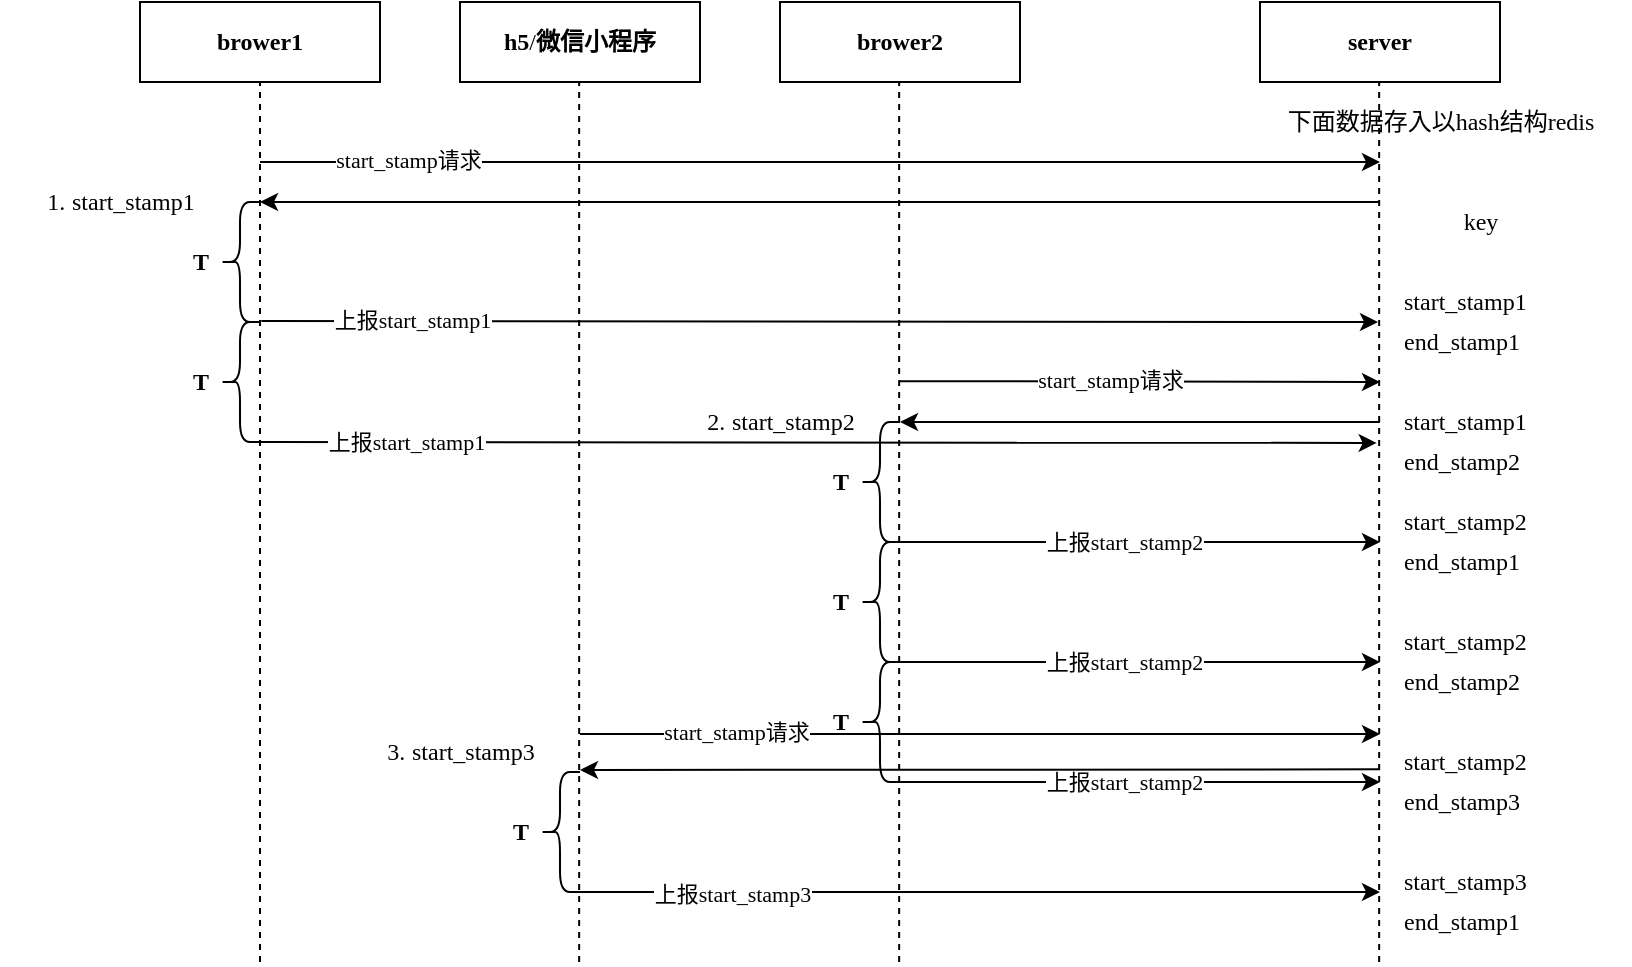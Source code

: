 <mxfile version="15.3.7" type="github">
  <diagram id="05CP4tNvnR-BLm0faDf4" name="Page-1">
    <mxGraphModel dx="1185" dy="660" grid="1" gridSize="10" guides="1" tooltips="1" connect="1" arrows="1" fold="1" page="1" pageScale="1" pageWidth="827" pageHeight="1169" math="0" shadow="0">
      <root>
        <mxCell id="0" />
        <mxCell id="1" parent="0" />
        <mxCell id="8iDffAJudvt3Z1gJP0nf-2" value="&lt;b&gt;&lt;font face=&quot;Lucida Console&quot;&gt;brower1&lt;/font&gt;&lt;/b&gt;" style="rounded=0;whiteSpace=wrap;html=1;" vertex="1" parent="1">
          <mxGeometry x="80" y="200" width="120" height="40" as="geometry" />
        </mxCell>
        <mxCell id="8iDffAJudvt3Z1gJP0nf-3" value="&lt;font face=&quot;Lucida Console&quot;&gt;&lt;b&gt;h5&lt;/b&gt;/&lt;b&gt;微信小程序&lt;/b&gt;&lt;/font&gt;" style="rounded=0;whiteSpace=wrap;html=1;" vertex="1" parent="1">
          <mxGeometry x="240" y="200" width="120" height="40" as="geometry" />
        </mxCell>
        <mxCell id="8iDffAJudvt3Z1gJP0nf-4" value="&lt;b&gt;&lt;font face=&quot;Lucida Console&quot;&gt;brower2&lt;/font&gt;&lt;/b&gt;" style="rounded=0;whiteSpace=wrap;html=1;" vertex="1" parent="1">
          <mxGeometry x="400" y="200" width="120" height="40" as="geometry" />
        </mxCell>
        <mxCell id="8iDffAJudvt3Z1gJP0nf-10" value="&lt;font face=&quot;Lucida Console&quot;&gt;&lt;b&gt;server&lt;/b&gt;&lt;/font&gt;" style="rounded=0;whiteSpace=wrap;html=1;" vertex="1" parent="1">
          <mxGeometry x="640" y="200" width="120" height="40" as="geometry" />
        </mxCell>
        <mxCell id="8iDffAJudvt3Z1gJP0nf-15" value="" style="endArrow=none;dashed=1;html=1;entryX=0.5;entryY=1;entryDx=0;entryDy=0;" edge="1" parent="1" target="8iDffAJudvt3Z1gJP0nf-2">
          <mxGeometry width="50" height="50" relative="1" as="geometry">
            <mxPoint x="140" y="680" as="sourcePoint" />
            <mxPoint x="180" y="300" as="targetPoint" />
          </mxGeometry>
        </mxCell>
        <mxCell id="8iDffAJudvt3Z1gJP0nf-16" value="" style="endArrow=none;dashed=1;html=1;entryX=0.5;entryY=1;entryDx=0;entryDy=0;" edge="1" parent="1">
          <mxGeometry width="50" height="50" relative="1" as="geometry">
            <mxPoint x="299.58" y="680" as="sourcePoint" />
            <mxPoint x="299.58" y="240" as="targetPoint" />
          </mxGeometry>
        </mxCell>
        <mxCell id="8iDffAJudvt3Z1gJP0nf-17" value="" style="endArrow=none;dashed=1;html=1;entryX=0.5;entryY=1;entryDx=0;entryDy=0;" edge="1" parent="1">
          <mxGeometry width="50" height="50" relative="1" as="geometry">
            <mxPoint x="459.58" y="680" as="sourcePoint" />
            <mxPoint x="459.58" y="240" as="targetPoint" />
          </mxGeometry>
        </mxCell>
        <mxCell id="8iDffAJudvt3Z1gJP0nf-18" value="" style="endArrow=none;dashed=1;html=1;entryX=0.5;entryY=1;entryDx=0;entryDy=0;" edge="1" parent="1">
          <mxGeometry width="50" height="50" relative="1" as="geometry">
            <mxPoint x="699.58" y="680" as="sourcePoint" />
            <mxPoint x="699.58" y="240" as="targetPoint" />
          </mxGeometry>
        </mxCell>
        <mxCell id="8iDffAJudvt3Z1gJP0nf-19" value="" style="endArrow=classic;html=1;" edge="1" parent="1">
          <mxGeometry width="50" height="50" relative="1" as="geometry">
            <mxPoint x="140" y="280" as="sourcePoint" />
            <mxPoint x="700" y="280" as="targetPoint" />
          </mxGeometry>
        </mxCell>
        <mxCell id="8iDffAJudvt3Z1gJP0nf-21" value="&lt;font face=&quot;Lucida Console&quot;&gt;start_stamp&lt;/font&gt;请求" style="edgeLabel;html=1;align=center;verticalAlign=middle;resizable=0;points=[];" vertex="1" connectable="0" parent="8iDffAJudvt3Z1gJP0nf-19">
          <mxGeometry x="-0.735" y="-2" relative="1" as="geometry">
            <mxPoint y="-3" as="offset" />
          </mxGeometry>
        </mxCell>
        <mxCell id="8iDffAJudvt3Z1gJP0nf-22" value="" style="endArrow=classic;html=1;" edge="1" parent="1">
          <mxGeometry width="50" height="50" relative="1" as="geometry">
            <mxPoint x="700" y="300" as="sourcePoint" />
            <mxPoint x="140" y="300" as="targetPoint" />
          </mxGeometry>
        </mxCell>
        <mxCell id="8iDffAJudvt3Z1gJP0nf-23" value="&lt;font face=&quot;Lucida Console&quot;&gt;1.&lt;/font&gt; &lt;font face=&quot;Lucida Console&quot;&gt;start_stamp1&lt;/font&gt;" style="text;html=1;align=center;verticalAlign=middle;resizable=0;points=[];autosize=1;strokeColor=none;fillColor=none;" vertex="1" parent="1">
          <mxGeometry x="10" y="290" width="120" height="20" as="geometry" />
        </mxCell>
        <mxCell id="8iDffAJudvt3Z1gJP0nf-26" value="" style="endArrow=classic;html=1;exitX=1.083;exitY=1.042;exitDx=0;exitDy=0;exitPerimeter=0;" edge="1" parent="1">
          <mxGeometry width="50" height="50" relative="1" as="geometry">
            <mxPoint x="140.66" y="359.52" as="sourcePoint" />
            <mxPoint x="699" y="360" as="targetPoint" />
          </mxGeometry>
        </mxCell>
        <mxCell id="8iDffAJudvt3Z1gJP0nf-27" value="上报&lt;font face=&quot;Lucida Console&quot;&gt;start_stamp1&lt;/font&gt;" style="edgeLabel;html=1;align=center;verticalAlign=middle;resizable=0;points=[];" vertex="1" connectable="0" parent="8iDffAJudvt3Z1gJP0nf-26">
          <mxGeometry x="-0.796" y="-2" relative="1" as="geometry">
            <mxPoint x="18" y="-3" as="offset" />
          </mxGeometry>
        </mxCell>
        <mxCell id="8iDffAJudvt3Z1gJP0nf-29" value="&lt;font face=&quot;Lucida Console&quot;&gt;key&lt;/font&gt;" style="text;html=1;align=center;verticalAlign=middle;resizable=0;points=[];autosize=1;strokeColor=none;fillColor=none;" vertex="1" parent="1">
          <mxGeometry x="730" y="300" width="40" height="20" as="geometry" />
        </mxCell>
        <mxCell id="8iDffAJudvt3Z1gJP0nf-32" value="" style="group" vertex="1" connectable="0" parent="1">
          <mxGeometry x="710" y="340" width="100" height="40" as="geometry" />
        </mxCell>
        <mxCell id="8iDffAJudvt3Z1gJP0nf-28" value="&lt;div align=&quot;left&quot;&gt;&lt;font face=&quot;Lucida Console&quot;&gt;start_stamp1&lt;/font&gt;&lt;/div&gt;" style="text;html=1;align=left;verticalAlign=middle;resizable=0;points=[];autosize=1;strokeColor=none;fillColor=none;" vertex="1" parent="8iDffAJudvt3Z1gJP0nf-32">
          <mxGeometry width="100" height="20" as="geometry" />
        </mxCell>
        <mxCell id="8iDffAJudvt3Z1gJP0nf-30" value="&lt;div align=&quot;left&quot;&gt;&lt;font face=&quot;Lucida Console&quot;&gt;end_stamp1&lt;/font&gt;&lt;/div&gt;" style="text;html=1;align=left;verticalAlign=middle;resizable=0;points=[];autosize=1;strokeColor=none;fillColor=none;" vertex="1" parent="8iDffAJudvt3Z1gJP0nf-32">
          <mxGeometry y="20" width="90" height="20" as="geometry" />
        </mxCell>
        <mxCell id="8iDffAJudvt3Z1gJP0nf-33" value="" style="group" vertex="1" connectable="0" parent="1">
          <mxGeometry x="100" y="300" width="40" height="60" as="geometry" />
        </mxCell>
        <mxCell id="8iDffAJudvt3Z1gJP0nf-24" value="" style="shape=curlyBracket;whiteSpace=wrap;html=1;rounded=1;" vertex="1" parent="8iDffAJudvt3Z1gJP0nf-33">
          <mxGeometry x="20" width="20" height="60" as="geometry" />
        </mxCell>
        <mxCell id="8iDffAJudvt3Z1gJP0nf-25" value="&lt;font face=&quot;Lucida Console&quot;&gt;&lt;b&gt;T&lt;/b&gt;&lt;/font&gt;" style="text;html=1;align=center;verticalAlign=middle;resizable=0;points=[];autosize=1;strokeColor=none;fillColor=none;" vertex="1" parent="8iDffAJudvt3Z1gJP0nf-33">
          <mxGeometry y="20" width="20" height="20" as="geometry" />
        </mxCell>
        <mxCell id="8iDffAJudvt3Z1gJP0nf-34" value="" style="group" vertex="1" connectable="0" parent="1">
          <mxGeometry x="100" y="360" width="40" height="60" as="geometry" />
        </mxCell>
        <mxCell id="8iDffAJudvt3Z1gJP0nf-35" value="" style="shape=curlyBracket;whiteSpace=wrap;html=1;rounded=1;" vertex="1" parent="8iDffAJudvt3Z1gJP0nf-34">
          <mxGeometry x="20" width="20" height="60" as="geometry" />
        </mxCell>
        <mxCell id="8iDffAJudvt3Z1gJP0nf-36" value="&lt;font face=&quot;Lucida Console&quot;&gt;&lt;b&gt;T&lt;/b&gt;&lt;/font&gt;" style="text;html=1;align=center;verticalAlign=middle;resizable=0;points=[];autosize=1;strokeColor=none;fillColor=none;" vertex="1" parent="8iDffAJudvt3Z1gJP0nf-34">
          <mxGeometry y="20" width="20" height="20" as="geometry" />
        </mxCell>
        <mxCell id="8iDffAJudvt3Z1gJP0nf-37" value="" style="endArrow=classic;html=1;exitX=1.083;exitY=1.042;exitDx=0;exitDy=0;exitPerimeter=0;" edge="1" parent="1">
          <mxGeometry width="50" height="50" relative="1" as="geometry">
            <mxPoint x="140.0" y="420" as="sourcePoint" />
            <mxPoint x="698.34" y="420.48" as="targetPoint" />
          </mxGeometry>
        </mxCell>
        <mxCell id="8iDffAJudvt3Z1gJP0nf-44" value="" style="group" vertex="1" connectable="0" parent="1">
          <mxGeometry x="710" y="400" width="100" height="40" as="geometry" />
        </mxCell>
        <mxCell id="8iDffAJudvt3Z1gJP0nf-45" value="&lt;div align=&quot;left&quot;&gt;&lt;font face=&quot;Lucida Console&quot;&gt;start_stamp1&lt;/font&gt;&lt;/div&gt;" style="text;html=1;align=left;verticalAlign=middle;resizable=0;points=[];autosize=1;strokeColor=none;fillColor=none;" vertex="1" parent="8iDffAJudvt3Z1gJP0nf-44">
          <mxGeometry width="100" height="20" as="geometry" />
        </mxCell>
        <mxCell id="8iDffAJudvt3Z1gJP0nf-46" value="&lt;div align=&quot;left&quot;&gt;&lt;font face=&quot;Lucida Console&quot;&gt;end_stamp2&lt;/font&gt;&lt;/div&gt;" style="text;html=1;align=left;verticalAlign=middle;resizable=0;points=[];autosize=1;strokeColor=none;fillColor=none;" vertex="1" parent="8iDffAJudvt3Z1gJP0nf-44">
          <mxGeometry y="20" width="90" height="20" as="geometry" />
        </mxCell>
        <mxCell id="8iDffAJudvt3Z1gJP0nf-49" value="" style="endArrow=classic;html=1;" edge="1" parent="1">
          <mxGeometry width="50" height="50" relative="1" as="geometry">
            <mxPoint x="460" y="389.58" as="sourcePoint" />
            <mxPoint x="700" y="390" as="targetPoint" />
          </mxGeometry>
        </mxCell>
        <mxCell id="8iDffAJudvt3Z1gJP0nf-50" value="&lt;font face=&quot;Lucida Console&quot;&gt;start_stamp&lt;/font&gt;请求" style="edgeLabel;html=1;align=center;verticalAlign=middle;resizable=0;points=[];" vertex="1" connectable="0" parent="8iDffAJudvt3Z1gJP0nf-49">
          <mxGeometry x="-0.735" y="-2" relative="1" as="geometry">
            <mxPoint x="73" y="-3" as="offset" />
          </mxGeometry>
        </mxCell>
        <mxCell id="8iDffAJudvt3Z1gJP0nf-52" value="" style="endArrow=classic;html=1;" edge="1" parent="1">
          <mxGeometry width="50" height="50" relative="1" as="geometry">
            <mxPoint x="700" y="410" as="sourcePoint" />
            <mxPoint x="460" y="410" as="targetPoint" />
          </mxGeometry>
        </mxCell>
        <mxCell id="8iDffAJudvt3Z1gJP0nf-53" value="&lt;font face=&quot;Lucida Console&quot;&gt;2.&lt;/font&gt; &lt;font face=&quot;Lucida Console&quot;&gt;start_stamp2&lt;/font&gt;" style="text;html=1;align=center;verticalAlign=middle;resizable=0;points=[];autosize=1;strokeColor=none;fillColor=none;" vertex="1" parent="1">
          <mxGeometry x="340" y="400" width="120" height="20" as="geometry" />
        </mxCell>
        <mxCell id="8iDffAJudvt3Z1gJP0nf-64" value="上报&lt;font face=&quot;Lucida Console&quot;&gt;start_stamp1&lt;/font&gt;" style="edgeLabel;html=1;align=center;verticalAlign=middle;resizable=0;points=[];" vertex="1" connectable="0" parent="1">
          <mxGeometry x="213.005" y="419.999" as="geometry" />
        </mxCell>
        <mxCell id="8iDffAJudvt3Z1gJP0nf-65" value="" style="group" vertex="1" connectable="0" parent="1">
          <mxGeometry x="420" y="410" width="280" height="60" as="geometry" />
        </mxCell>
        <mxCell id="8iDffAJudvt3Z1gJP0nf-56" value="" style="group" vertex="1" connectable="0" parent="8iDffAJudvt3Z1gJP0nf-65">
          <mxGeometry width="40" height="60" as="geometry" />
        </mxCell>
        <mxCell id="8iDffAJudvt3Z1gJP0nf-57" value="" style="shape=curlyBracket;whiteSpace=wrap;html=1;rounded=1;" vertex="1" parent="8iDffAJudvt3Z1gJP0nf-56">
          <mxGeometry x="20" width="20" height="60" as="geometry" />
        </mxCell>
        <mxCell id="8iDffAJudvt3Z1gJP0nf-58" value="&lt;font face=&quot;Lucida Console&quot;&gt;&lt;b&gt;T&lt;/b&gt;&lt;/font&gt;" style="text;html=1;align=center;verticalAlign=middle;resizable=0;points=[];autosize=1;strokeColor=none;fillColor=none;" vertex="1" parent="8iDffAJudvt3Z1gJP0nf-56">
          <mxGeometry y="20" width="20" height="20" as="geometry" />
        </mxCell>
        <mxCell id="8iDffAJudvt3Z1gJP0nf-61" value="" style="endArrow=classic;html=1;" edge="1" parent="8iDffAJudvt3Z1gJP0nf-65">
          <mxGeometry width="50" height="50" relative="1" as="geometry">
            <mxPoint x="40" y="60" as="sourcePoint" />
            <mxPoint x="280" y="60" as="targetPoint" />
          </mxGeometry>
        </mxCell>
        <mxCell id="8iDffAJudvt3Z1gJP0nf-63" value="上报&lt;font face=&quot;Lucida Console&quot;&gt;start_stamp2&lt;/font&gt;" style="edgeLabel;html=1;align=center;verticalAlign=middle;resizable=0;points=[];" vertex="1" connectable="0" parent="8iDffAJudvt3Z1gJP0nf-61">
          <mxGeometry x="-0.069" y="-3" relative="1" as="geometry">
            <mxPoint y="-3" as="offset" />
          </mxGeometry>
        </mxCell>
        <mxCell id="8iDffAJudvt3Z1gJP0nf-66" value="" style="group" vertex="1" connectable="0" parent="1">
          <mxGeometry x="420" y="470" width="280" height="60" as="geometry" />
        </mxCell>
        <mxCell id="8iDffAJudvt3Z1gJP0nf-67" value="" style="group" vertex="1" connectable="0" parent="8iDffAJudvt3Z1gJP0nf-66">
          <mxGeometry width="40" height="60" as="geometry" />
        </mxCell>
        <mxCell id="8iDffAJudvt3Z1gJP0nf-68" value="" style="shape=curlyBracket;whiteSpace=wrap;html=1;rounded=1;" vertex="1" parent="8iDffAJudvt3Z1gJP0nf-67">
          <mxGeometry x="20" width="20" height="60" as="geometry" />
        </mxCell>
        <mxCell id="8iDffAJudvt3Z1gJP0nf-69" value="&lt;font face=&quot;Lucida Console&quot;&gt;&lt;b&gt;T&lt;/b&gt;&lt;/font&gt;" style="text;html=1;align=center;verticalAlign=middle;resizable=0;points=[];autosize=1;strokeColor=none;fillColor=none;" vertex="1" parent="8iDffAJudvt3Z1gJP0nf-67">
          <mxGeometry y="20" width="20" height="20" as="geometry" />
        </mxCell>
        <mxCell id="8iDffAJudvt3Z1gJP0nf-70" value="" style="endArrow=classic;html=1;" edge="1" parent="8iDffAJudvt3Z1gJP0nf-66">
          <mxGeometry width="50" height="50" relative="1" as="geometry">
            <mxPoint x="40" y="60" as="sourcePoint" />
            <mxPoint x="280" y="60" as="targetPoint" />
          </mxGeometry>
        </mxCell>
        <mxCell id="8iDffAJudvt3Z1gJP0nf-71" value="上报&lt;font face=&quot;Lucida Console&quot;&gt;start_stamp2&lt;/font&gt;" style="edgeLabel;html=1;align=center;verticalAlign=middle;resizable=0;points=[];" vertex="1" connectable="0" parent="8iDffAJudvt3Z1gJP0nf-70">
          <mxGeometry x="-0.069" y="-3" relative="1" as="geometry">
            <mxPoint y="-3" as="offset" />
          </mxGeometry>
        </mxCell>
        <mxCell id="8iDffAJudvt3Z1gJP0nf-72" value="" style="group" vertex="1" connectable="0" parent="1">
          <mxGeometry x="420" y="530" width="280" height="60" as="geometry" />
        </mxCell>
        <mxCell id="8iDffAJudvt3Z1gJP0nf-73" value="" style="group" vertex="1" connectable="0" parent="8iDffAJudvt3Z1gJP0nf-72">
          <mxGeometry width="40" height="60" as="geometry" />
        </mxCell>
        <mxCell id="8iDffAJudvt3Z1gJP0nf-74" value="" style="shape=curlyBracket;whiteSpace=wrap;html=1;rounded=1;" vertex="1" parent="8iDffAJudvt3Z1gJP0nf-73">
          <mxGeometry x="20" width="20" height="60" as="geometry" />
        </mxCell>
        <mxCell id="8iDffAJudvt3Z1gJP0nf-75" value="&lt;font face=&quot;Lucida Console&quot;&gt;&lt;b&gt;T&lt;/b&gt;&lt;/font&gt;" style="text;html=1;align=center;verticalAlign=middle;resizable=0;points=[];autosize=1;strokeColor=none;fillColor=none;" vertex="1" parent="8iDffAJudvt3Z1gJP0nf-73">
          <mxGeometry y="20" width="20" height="20" as="geometry" />
        </mxCell>
        <mxCell id="8iDffAJudvt3Z1gJP0nf-76" value="" style="endArrow=classic;html=1;" edge="1" parent="8iDffAJudvt3Z1gJP0nf-72">
          <mxGeometry width="50" height="50" relative="1" as="geometry">
            <mxPoint x="40" y="60" as="sourcePoint" />
            <mxPoint x="280" y="60" as="targetPoint" />
          </mxGeometry>
        </mxCell>
        <mxCell id="8iDffAJudvt3Z1gJP0nf-77" value="上报&lt;font face=&quot;Lucida Console&quot;&gt;start_stamp2&lt;/font&gt;" style="edgeLabel;html=1;align=center;verticalAlign=middle;resizable=0;points=[];" vertex="1" connectable="0" parent="8iDffAJudvt3Z1gJP0nf-76">
          <mxGeometry x="-0.069" y="-3" relative="1" as="geometry">
            <mxPoint y="-3" as="offset" />
          </mxGeometry>
        </mxCell>
        <mxCell id="8iDffAJudvt3Z1gJP0nf-47" value="" style="endArrow=classic;html=1;" edge="1" parent="8iDffAJudvt3Z1gJP0nf-72">
          <mxGeometry width="50" height="50" relative="1" as="geometry">
            <mxPoint x="-120" y="36" as="sourcePoint" />
            <mxPoint x="280" y="36" as="targetPoint" />
          </mxGeometry>
        </mxCell>
        <mxCell id="8iDffAJudvt3Z1gJP0nf-48" value="&lt;font face=&quot;Lucida Console&quot;&gt;start_stamp&lt;/font&gt;请求" style="edgeLabel;html=1;align=center;verticalAlign=middle;resizable=0;points=[];" vertex="1" connectable="0" parent="8iDffAJudvt3Z1gJP0nf-47">
          <mxGeometry x="-0.735" y="-2" relative="1" as="geometry">
            <mxPoint x="25" y="-3" as="offset" />
          </mxGeometry>
        </mxCell>
        <mxCell id="8iDffAJudvt3Z1gJP0nf-97" value="" style="endArrow=classic;html=1;" edge="1" parent="8iDffAJudvt3Z1gJP0nf-72">
          <mxGeometry width="50" height="50" relative="1" as="geometry">
            <mxPoint x="280" y="53.67" as="sourcePoint" />
            <mxPoint x="-120" y="54" as="targetPoint" />
          </mxGeometry>
        </mxCell>
        <mxCell id="8iDffAJudvt3Z1gJP0nf-85" value="" style="group" vertex="1" connectable="0" parent="1">
          <mxGeometry x="710" y="450" width="100" height="40" as="geometry" />
        </mxCell>
        <mxCell id="8iDffAJudvt3Z1gJP0nf-86" value="&lt;div align=&quot;left&quot;&gt;&lt;font face=&quot;Lucida Console&quot;&gt;start_stamp2&lt;/font&gt;&lt;/div&gt;" style="text;html=1;align=left;verticalAlign=middle;resizable=0;points=[];autosize=1;strokeColor=none;fillColor=none;" vertex="1" parent="8iDffAJudvt3Z1gJP0nf-85">
          <mxGeometry width="100" height="20" as="geometry" />
        </mxCell>
        <mxCell id="8iDffAJudvt3Z1gJP0nf-87" value="&lt;div align=&quot;left&quot;&gt;&lt;font face=&quot;Lucida Console&quot;&gt;end_stamp1&lt;/font&gt;&lt;/div&gt;" style="text;html=1;align=left;verticalAlign=middle;resizable=0;points=[];autosize=1;strokeColor=none;fillColor=none;" vertex="1" parent="8iDffAJudvt3Z1gJP0nf-85">
          <mxGeometry y="20" width="90" height="20" as="geometry" />
        </mxCell>
        <mxCell id="8iDffAJudvt3Z1gJP0nf-88" value="" style="group" vertex="1" connectable="0" parent="1">
          <mxGeometry x="710" y="510" width="100" height="40" as="geometry" />
        </mxCell>
        <mxCell id="8iDffAJudvt3Z1gJP0nf-89" value="&lt;div align=&quot;left&quot;&gt;&lt;font face=&quot;Lucida Console&quot;&gt;start_stamp2&lt;/font&gt;&lt;/div&gt;" style="text;html=1;align=left;verticalAlign=middle;resizable=0;points=[];autosize=1;strokeColor=none;fillColor=none;" vertex="1" parent="8iDffAJudvt3Z1gJP0nf-88">
          <mxGeometry width="100" height="20" as="geometry" />
        </mxCell>
        <mxCell id="8iDffAJudvt3Z1gJP0nf-90" value="&lt;div align=&quot;left&quot;&gt;&lt;font face=&quot;Lucida Console&quot;&gt;end_stamp2&lt;/font&gt;&lt;/div&gt;" style="text;html=1;align=left;verticalAlign=middle;resizable=0;points=[];autosize=1;strokeColor=none;fillColor=none;" vertex="1" parent="8iDffAJudvt3Z1gJP0nf-88">
          <mxGeometry y="20" width="90" height="20" as="geometry" />
        </mxCell>
        <mxCell id="8iDffAJudvt3Z1gJP0nf-91" value="" style="group" vertex="1" connectable="0" parent="1">
          <mxGeometry x="710" y="570" width="100" height="40" as="geometry" />
        </mxCell>
        <mxCell id="8iDffAJudvt3Z1gJP0nf-92" value="&lt;div align=&quot;left&quot;&gt;&lt;font face=&quot;Lucida Console&quot;&gt;start_stamp2&lt;/font&gt;&lt;/div&gt;" style="text;html=1;align=left;verticalAlign=middle;resizable=0;points=[];autosize=1;strokeColor=none;fillColor=none;" vertex="1" parent="8iDffAJudvt3Z1gJP0nf-91">
          <mxGeometry width="100" height="20" as="geometry" />
        </mxCell>
        <mxCell id="8iDffAJudvt3Z1gJP0nf-93" value="&lt;div align=&quot;left&quot;&gt;&lt;font face=&quot;Lucida Console&quot;&gt;end_stamp3&lt;/font&gt;&lt;/div&gt;" style="text;html=1;align=left;verticalAlign=middle;resizable=0;points=[];autosize=1;strokeColor=none;fillColor=none;" vertex="1" parent="8iDffAJudvt3Z1gJP0nf-91">
          <mxGeometry y="20" width="90" height="20" as="geometry" />
        </mxCell>
        <mxCell id="8iDffAJudvt3Z1gJP0nf-94" value="" style="group" vertex="1" connectable="0" parent="1">
          <mxGeometry x="710" y="630" width="100" height="40" as="geometry" />
        </mxCell>
        <mxCell id="8iDffAJudvt3Z1gJP0nf-95" value="&lt;div align=&quot;left&quot;&gt;&lt;font face=&quot;Lucida Console&quot;&gt;start_stamp3&lt;/font&gt;&lt;/div&gt;" style="text;html=1;align=left;verticalAlign=middle;resizable=0;points=[];autosize=1;strokeColor=none;fillColor=none;" vertex="1" parent="8iDffAJudvt3Z1gJP0nf-94">
          <mxGeometry width="100" height="20" as="geometry" />
        </mxCell>
        <mxCell id="8iDffAJudvt3Z1gJP0nf-96" value="&lt;div align=&quot;left&quot;&gt;&lt;font face=&quot;Lucida Console&quot;&gt;end_stamp1&lt;/font&gt;&lt;/div&gt;" style="text;html=1;align=left;verticalAlign=middle;resizable=0;points=[];autosize=1;strokeColor=none;fillColor=none;" vertex="1" parent="8iDffAJudvt3Z1gJP0nf-94">
          <mxGeometry y="20" width="90" height="20" as="geometry" />
        </mxCell>
        <mxCell id="8iDffAJudvt3Z1gJP0nf-98" value="&lt;font face=&quot;Lucida Console&quot;&gt;3.&lt;/font&gt; &lt;font face=&quot;Lucida Console&quot;&gt;start_stamp3&lt;/font&gt;" style="text;html=1;align=center;verticalAlign=middle;resizable=0;points=[];autosize=1;strokeColor=none;fillColor=none;" vertex="1" parent="1">
          <mxGeometry x="180" y="565" width="120" height="20" as="geometry" />
        </mxCell>
        <mxCell id="8iDffAJudvt3Z1gJP0nf-99" value="" style="group;container=1;" vertex="1" connectable="0" parent="1">
          <mxGeometry x="260" y="585" width="280" height="60" as="geometry" />
        </mxCell>
        <mxCell id="8iDffAJudvt3Z1gJP0nf-100" value="" style="group" vertex="1" connectable="0" parent="8iDffAJudvt3Z1gJP0nf-99">
          <mxGeometry width="40" height="60" as="geometry" />
        </mxCell>
        <mxCell id="8iDffAJudvt3Z1gJP0nf-101" value="" style="shape=curlyBracket;whiteSpace=wrap;html=1;rounded=1;" vertex="1" parent="8iDffAJudvt3Z1gJP0nf-100">
          <mxGeometry x="20" width="20" height="60" as="geometry" />
        </mxCell>
        <mxCell id="8iDffAJudvt3Z1gJP0nf-102" value="&lt;font face=&quot;Lucida Console&quot;&gt;&lt;b&gt;T&lt;/b&gt;&lt;/font&gt;" style="text;html=1;align=center;verticalAlign=middle;resizable=0;points=[];autosize=1;strokeColor=none;fillColor=none;" vertex="1" parent="8iDffAJudvt3Z1gJP0nf-100">
          <mxGeometry y="20" width="20" height="20" as="geometry" />
        </mxCell>
        <mxCell id="8iDffAJudvt3Z1gJP0nf-105" value="" style="endArrow=classic;html=1;exitX=1.083;exitY=1.042;exitDx=0;exitDy=0;exitPerimeter=0;" edge="1" parent="1">
          <mxGeometry width="50" height="50" relative="1" as="geometry">
            <mxPoint x="300.0" y="645" as="sourcePoint" />
            <mxPoint x="700" y="645" as="targetPoint" />
          </mxGeometry>
        </mxCell>
        <mxCell id="8iDffAJudvt3Z1gJP0nf-112" value="上报&lt;font face=&quot;Lucida Console&quot;&gt;start_stamp3&lt;/font&gt;" style="edgeLabel;html=1;align=center;verticalAlign=middle;resizable=0;points=[];" vertex="1" connectable="0" parent="8iDffAJudvt3Z1gJP0nf-105">
          <mxGeometry x="-0.679" y="-2" relative="1" as="geometry">
            <mxPoint x="12" y="-1" as="offset" />
          </mxGeometry>
        </mxCell>
        <mxCell id="8iDffAJudvt3Z1gJP0nf-113" value="下面数据存入以&lt;font face=&quot;Lucida Console&quot;&gt;hash&lt;/font&gt;结构&lt;font face=&quot;Lucida Console&quot;&gt;redis&lt;/font&gt;" style="text;html=1;align=center;verticalAlign=middle;resizable=0;points=[];autosize=1;strokeColor=none;fillColor=none;" vertex="1" parent="1">
          <mxGeometry x="635" y="250" width="190" height="20" as="geometry" />
        </mxCell>
      </root>
    </mxGraphModel>
  </diagram>
</mxfile>
